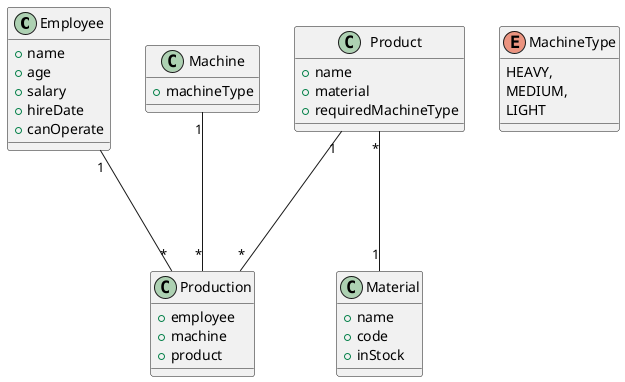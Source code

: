 @startuml
class Employee
class Machine
enum MachineType
class Material
class Product
class Production

Product "1" --- "*" Production
Employee "1" --- "*" Production
Machine "1" --- "*" Production
Product "*" --- "1" Material

class Employee {
    + name
    + age
    + salary
    + hireDate
    + canOperate
}

class Machine {
    + machineType
}

enum MachineType {
    HEAVY,
    MEDIUM,
    LIGHT
}

class Material {
    + name
    + code
    + inStock
}

class Product {
    + name
    + material
    + requiredMachineType
}

class Production {
    + employee
    + machine
    + product
}

@enduml

